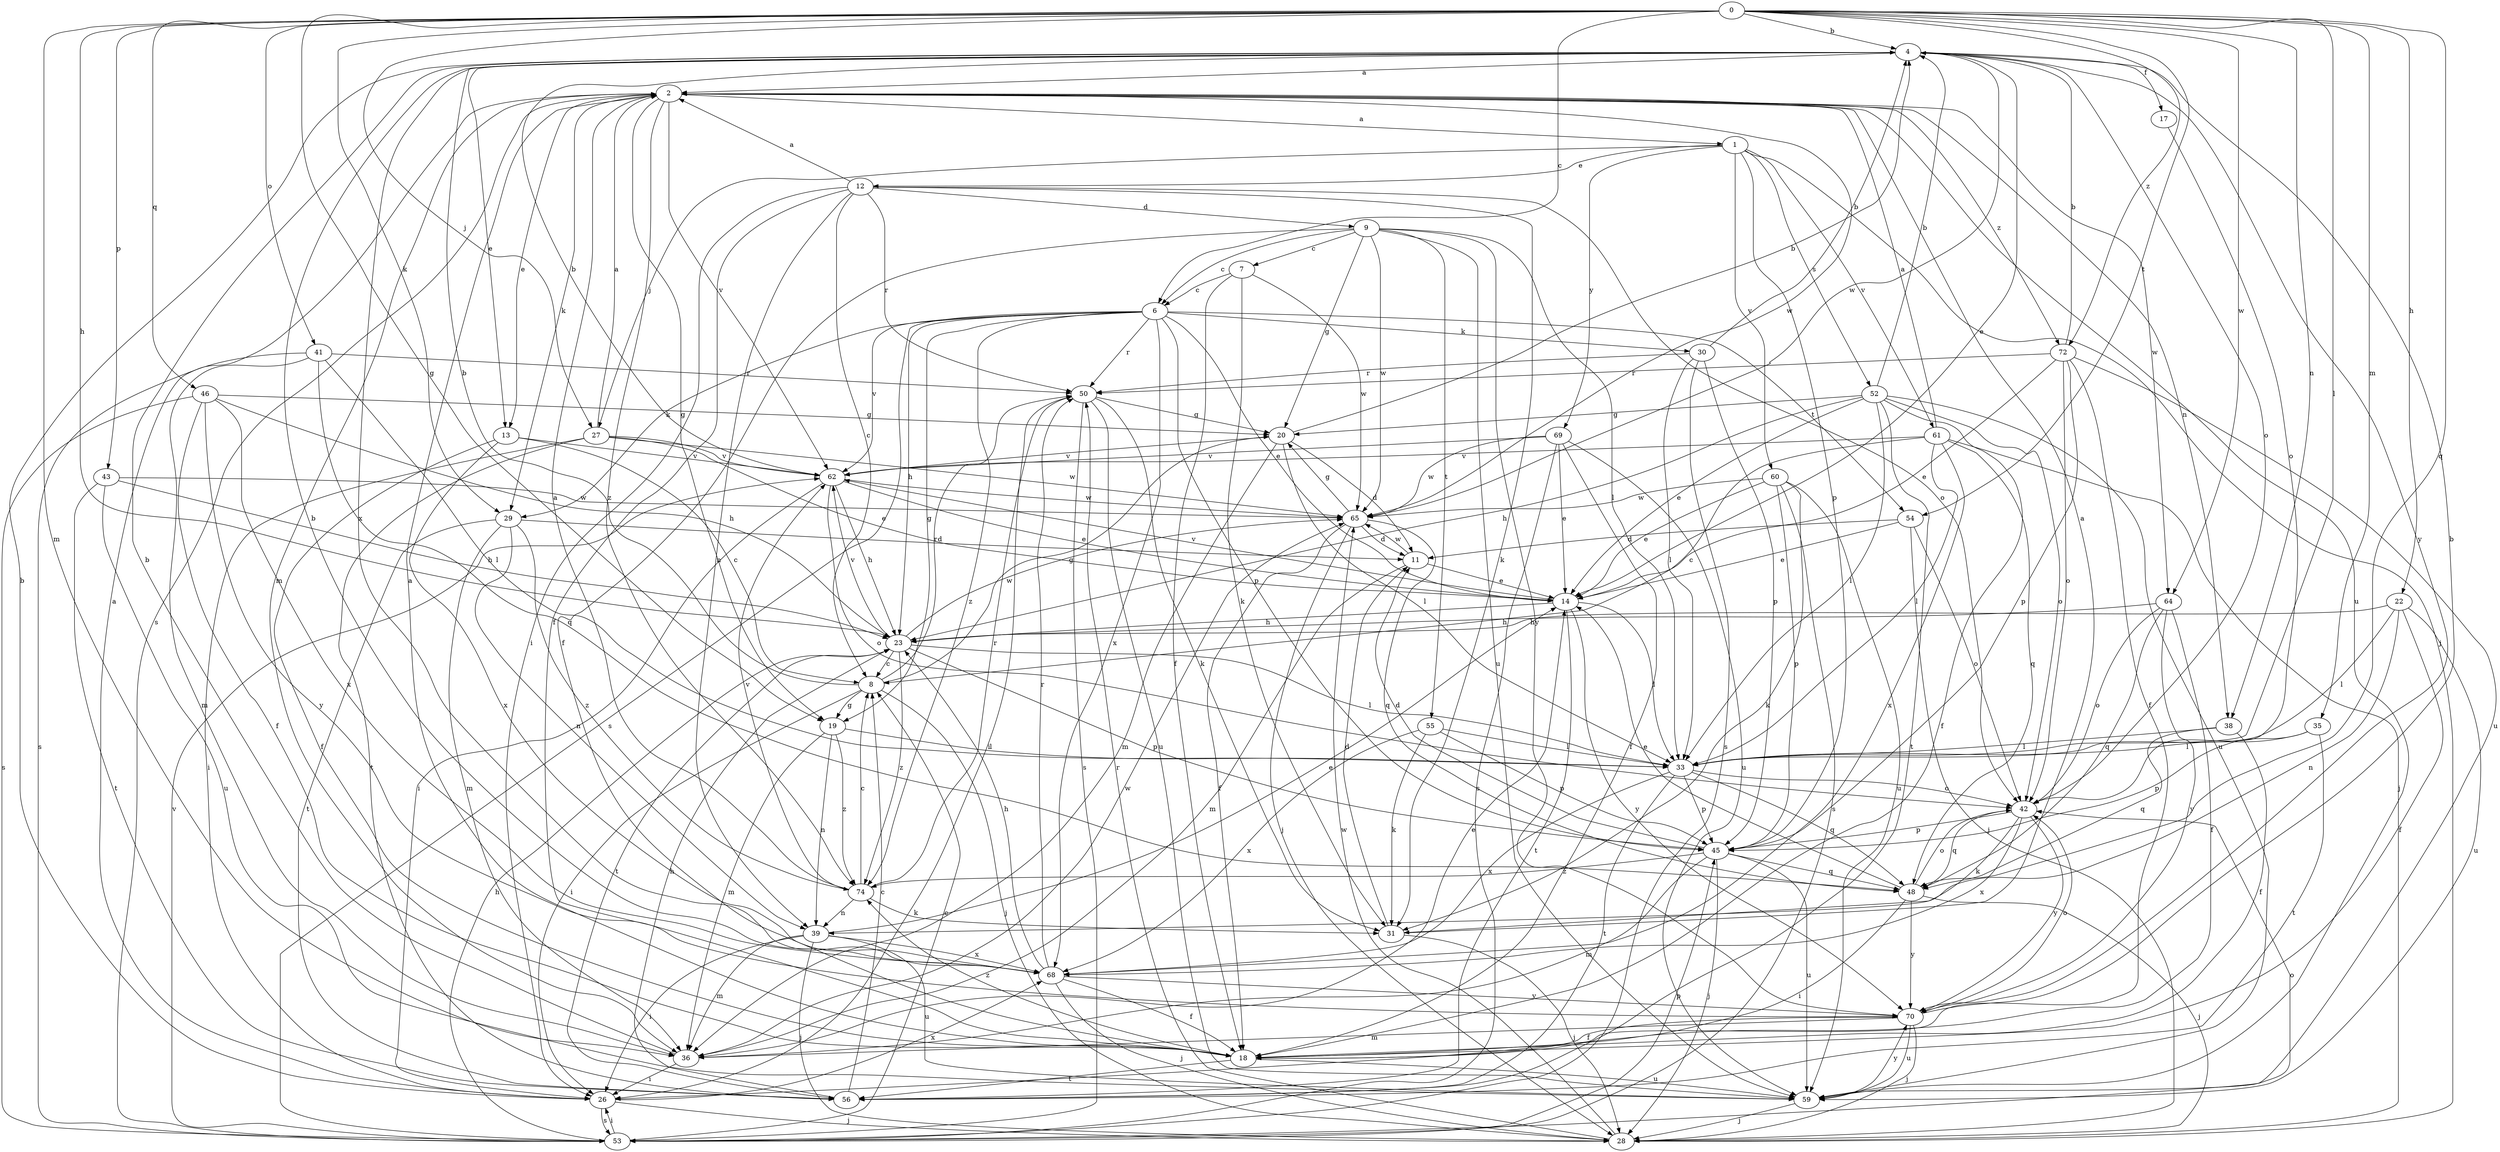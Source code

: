 strict digraph  {
0;
1;
2;
4;
6;
7;
8;
9;
11;
12;
13;
14;
17;
18;
19;
20;
22;
23;
26;
27;
28;
29;
30;
31;
33;
35;
36;
38;
39;
41;
42;
43;
45;
46;
48;
50;
52;
53;
54;
55;
56;
59;
60;
61;
62;
64;
65;
68;
69;
70;
72;
74;
0 -> 4  [label=b];
0 -> 6  [label=c];
0 -> 19  [label=g];
0 -> 22  [label=h];
0 -> 23  [label=h];
0 -> 27  [label=j];
0 -> 29  [label=k];
0 -> 33  [label=l];
0 -> 35  [label=m];
0 -> 36  [label=m];
0 -> 38  [label=n];
0 -> 41  [label=o];
0 -> 43  [label=p];
0 -> 46  [label=q];
0 -> 48  [label=q];
0 -> 54  [label=t];
0 -> 64  [label=w];
0 -> 72  [label=z];
1 -> 12  [label=e];
1 -> 27  [label=j];
1 -> 28  [label=j];
1 -> 45  [label=p];
1 -> 52  [label=s];
1 -> 60  [label=v];
1 -> 61  [label=v];
1 -> 69  [label=y];
2 -> 1  [label=a];
2 -> 13  [label=e];
2 -> 19  [label=g];
2 -> 29  [label=k];
2 -> 36  [label=m];
2 -> 38  [label=n];
2 -> 53  [label=s];
2 -> 59  [label=u];
2 -> 62  [label=v];
2 -> 64  [label=w];
2 -> 65  [label=w];
2 -> 72  [label=z];
2 -> 74  [label=z];
4 -> 2  [label=a];
4 -> 13  [label=e];
4 -> 14  [label=e];
4 -> 17  [label=f];
4 -> 42  [label=o];
4 -> 65  [label=w];
4 -> 68  [label=x];
4 -> 70  [label=y];
6 -> 14  [label=e];
6 -> 19  [label=g];
6 -> 23  [label=h];
6 -> 29  [label=k];
6 -> 30  [label=k];
6 -> 45  [label=p];
6 -> 50  [label=r];
6 -> 53  [label=s];
6 -> 54  [label=t];
6 -> 62  [label=v];
6 -> 68  [label=x];
6 -> 74  [label=z];
7 -> 6  [label=c];
7 -> 18  [label=f];
7 -> 31  [label=k];
7 -> 65  [label=w];
8 -> 4  [label=b];
8 -> 19  [label=g];
8 -> 20  [label=g];
8 -> 26  [label=i];
8 -> 28  [label=j];
8 -> 50  [label=r];
9 -> 6  [label=c];
9 -> 7  [label=c];
9 -> 18  [label=f];
9 -> 20  [label=g];
9 -> 33  [label=l];
9 -> 55  [label=t];
9 -> 59  [label=u];
9 -> 65  [label=w];
9 -> 70  [label=y];
11 -> 14  [label=e];
11 -> 36  [label=m];
11 -> 65  [label=w];
12 -> 2  [label=a];
12 -> 8  [label=c];
12 -> 9  [label=d];
12 -> 18  [label=f];
12 -> 26  [label=i];
12 -> 31  [label=k];
12 -> 39  [label=n];
12 -> 42  [label=o];
12 -> 50  [label=r];
13 -> 8  [label=c];
13 -> 18  [label=f];
13 -> 62  [label=v];
13 -> 68  [label=x];
14 -> 23  [label=h];
14 -> 33  [label=l];
14 -> 56  [label=t];
14 -> 62  [label=v];
14 -> 70  [label=y];
17 -> 42  [label=o];
18 -> 2  [label=a];
18 -> 56  [label=t];
18 -> 59  [label=u];
18 -> 74  [label=z];
19 -> 33  [label=l];
19 -> 36  [label=m];
19 -> 39  [label=n];
19 -> 74  [label=z];
20 -> 4  [label=b];
20 -> 11  [label=d];
20 -> 33  [label=l];
20 -> 36  [label=m];
20 -> 62  [label=v];
22 -> 18  [label=f];
22 -> 23  [label=h];
22 -> 33  [label=l];
22 -> 39  [label=n];
22 -> 59  [label=u];
23 -> 8  [label=c];
23 -> 33  [label=l];
23 -> 45  [label=p];
23 -> 56  [label=t];
23 -> 62  [label=v];
23 -> 65  [label=w];
23 -> 74  [label=z];
26 -> 2  [label=a];
26 -> 4  [label=b];
26 -> 28  [label=j];
26 -> 53  [label=s];
26 -> 68  [label=x];
27 -> 2  [label=a];
27 -> 14  [label=e];
27 -> 26  [label=i];
27 -> 56  [label=t];
27 -> 62  [label=v];
27 -> 65  [label=w];
28 -> 50  [label=r];
28 -> 65  [label=w];
29 -> 11  [label=d];
29 -> 36  [label=m];
29 -> 39  [label=n];
29 -> 56  [label=t];
29 -> 74  [label=z];
30 -> 4  [label=b];
30 -> 33  [label=l];
30 -> 45  [label=p];
30 -> 50  [label=r];
30 -> 53  [label=s];
31 -> 2  [label=a];
31 -> 11  [label=d];
31 -> 28  [label=j];
33 -> 42  [label=o];
33 -> 45  [label=p];
33 -> 48  [label=q];
33 -> 56  [label=t];
33 -> 68  [label=x];
35 -> 33  [label=l];
35 -> 45  [label=p];
35 -> 56  [label=t];
36 -> 4  [label=b];
36 -> 14  [label=e];
36 -> 26  [label=i];
36 -> 65  [label=w];
38 -> 18  [label=f];
38 -> 33  [label=l];
38 -> 48  [label=q];
39 -> 14  [label=e];
39 -> 26  [label=i];
39 -> 28  [label=j];
39 -> 36  [label=m];
39 -> 59  [label=u];
39 -> 68  [label=x];
41 -> 33  [label=l];
41 -> 36  [label=m];
41 -> 48  [label=q];
41 -> 50  [label=r];
41 -> 53  [label=s];
42 -> 31  [label=k];
42 -> 45  [label=p];
42 -> 48  [label=q];
42 -> 68  [label=x];
42 -> 70  [label=y];
43 -> 23  [label=h];
43 -> 56  [label=t];
43 -> 59  [label=u];
43 -> 65  [label=w];
45 -> 11  [label=d];
45 -> 28  [label=j];
45 -> 36  [label=m];
45 -> 48  [label=q];
45 -> 59  [label=u];
45 -> 74  [label=z];
46 -> 18  [label=f];
46 -> 20  [label=g];
46 -> 23  [label=h];
46 -> 53  [label=s];
46 -> 68  [label=x];
46 -> 70  [label=y];
48 -> 14  [label=e];
48 -> 26  [label=i];
48 -> 28  [label=j];
48 -> 42  [label=o];
48 -> 70  [label=y];
50 -> 20  [label=g];
50 -> 26  [label=i];
50 -> 31  [label=k];
50 -> 53  [label=s];
50 -> 59  [label=u];
52 -> 4  [label=b];
52 -> 14  [label=e];
52 -> 18  [label=f];
52 -> 20  [label=g];
52 -> 23  [label=h];
52 -> 33  [label=l];
52 -> 42  [label=o];
52 -> 56  [label=t];
52 -> 59  [label=u];
53 -> 8  [label=c];
53 -> 23  [label=h];
53 -> 26  [label=i];
53 -> 42  [label=o];
53 -> 45  [label=p];
53 -> 62  [label=v];
54 -> 11  [label=d];
54 -> 14  [label=e];
54 -> 28  [label=j];
54 -> 42  [label=o];
55 -> 31  [label=k];
55 -> 33  [label=l];
55 -> 45  [label=p];
55 -> 68  [label=x];
56 -> 8  [label=c];
56 -> 23  [label=h];
59 -> 28  [label=j];
59 -> 70  [label=y];
60 -> 14  [label=e];
60 -> 31  [label=k];
60 -> 45  [label=p];
60 -> 53  [label=s];
60 -> 59  [label=u];
60 -> 65  [label=w];
61 -> 2  [label=a];
61 -> 8  [label=c];
61 -> 28  [label=j];
61 -> 33  [label=l];
61 -> 48  [label=q];
61 -> 62  [label=v];
61 -> 68  [label=x];
62 -> 4  [label=b];
62 -> 14  [label=e];
62 -> 23  [label=h];
62 -> 26  [label=i];
62 -> 42  [label=o];
62 -> 65  [label=w];
64 -> 18  [label=f];
64 -> 23  [label=h];
64 -> 42  [label=o];
64 -> 48  [label=q];
64 -> 70  [label=y];
65 -> 11  [label=d];
65 -> 18  [label=f];
65 -> 20  [label=g];
65 -> 28  [label=j];
65 -> 48  [label=q];
68 -> 4  [label=b];
68 -> 18  [label=f];
68 -> 23  [label=h];
68 -> 28  [label=j];
68 -> 50  [label=r];
68 -> 70  [label=y];
69 -> 14  [label=e];
69 -> 18  [label=f];
69 -> 53  [label=s];
69 -> 59  [label=u];
69 -> 62  [label=v];
69 -> 65  [label=w];
70 -> 4  [label=b];
70 -> 18  [label=f];
70 -> 28  [label=j];
70 -> 36  [label=m];
70 -> 42  [label=o];
70 -> 59  [label=u];
72 -> 4  [label=b];
72 -> 14  [label=e];
72 -> 18  [label=f];
72 -> 42  [label=o];
72 -> 45  [label=p];
72 -> 50  [label=r];
72 -> 59  [label=u];
74 -> 2  [label=a];
74 -> 8  [label=c];
74 -> 31  [label=k];
74 -> 39  [label=n];
74 -> 50  [label=r];
74 -> 62  [label=v];
}
